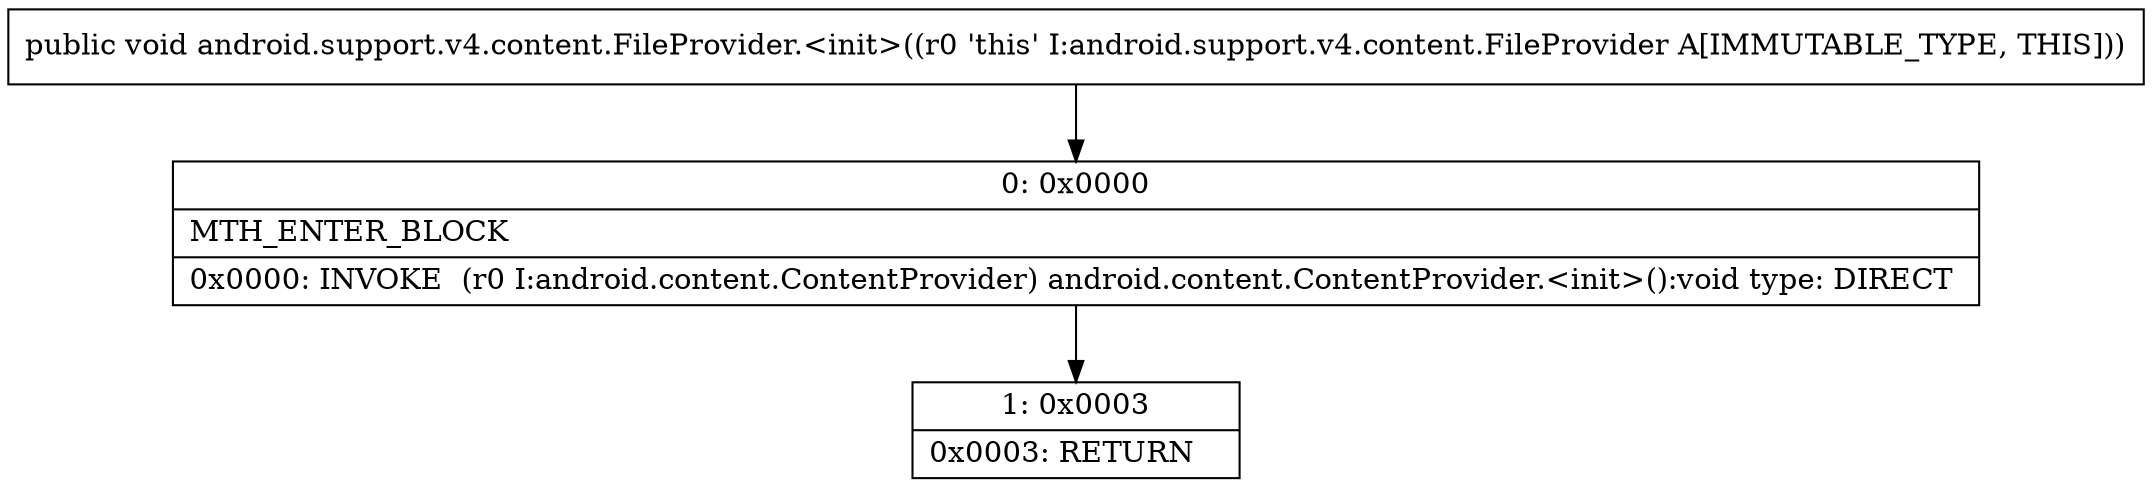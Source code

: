 digraph "CFG forandroid.support.v4.content.FileProvider.\<init\>()V" {
Node_0 [shape=record,label="{0\:\ 0x0000|MTH_ENTER_BLOCK\l|0x0000: INVOKE  (r0 I:android.content.ContentProvider) android.content.ContentProvider.\<init\>():void type: DIRECT \l}"];
Node_1 [shape=record,label="{1\:\ 0x0003|0x0003: RETURN   \l}"];
MethodNode[shape=record,label="{public void android.support.v4.content.FileProvider.\<init\>((r0 'this' I:android.support.v4.content.FileProvider A[IMMUTABLE_TYPE, THIS])) }"];
MethodNode -> Node_0;
Node_0 -> Node_1;
}

